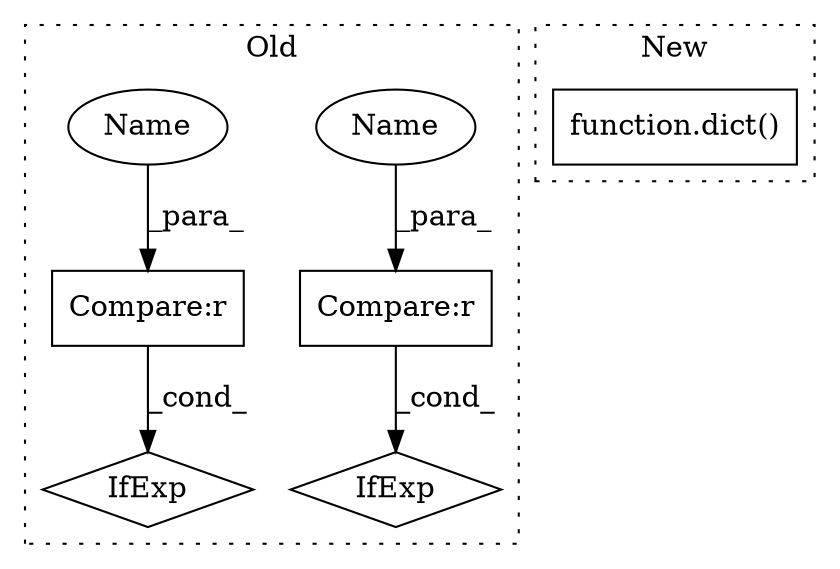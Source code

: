 digraph G {
subgraph cluster0 {
1 [label="IfExp" a="51" s="26204,26230" l="4,6" shape="diamond"];
3 [label="Compare:r" a="40" s="26208" l="22" shape="box"];
4 [label="Compare:r" a="40" s="25267" l="27" shape="box"];
5 [label="IfExp" a="51" s="25263,25294" l="4,6" shape="diamond"];
6 [label="Name" a="87" s="26226" l="4" shape="ellipse"];
7 [label="Name" a="87" s="25290" l="4" shape="ellipse"];
label = "Old";
style="dotted";
}
subgraph cluster1 {
2 [label="function.dict()" a="75" s="24804" l="6" shape="box"];
label = "New";
style="dotted";
}
3 -> 1 [label="_cond_"];
4 -> 5 [label="_cond_"];
6 -> 3 [label="_para_"];
7 -> 4 [label="_para_"];
}